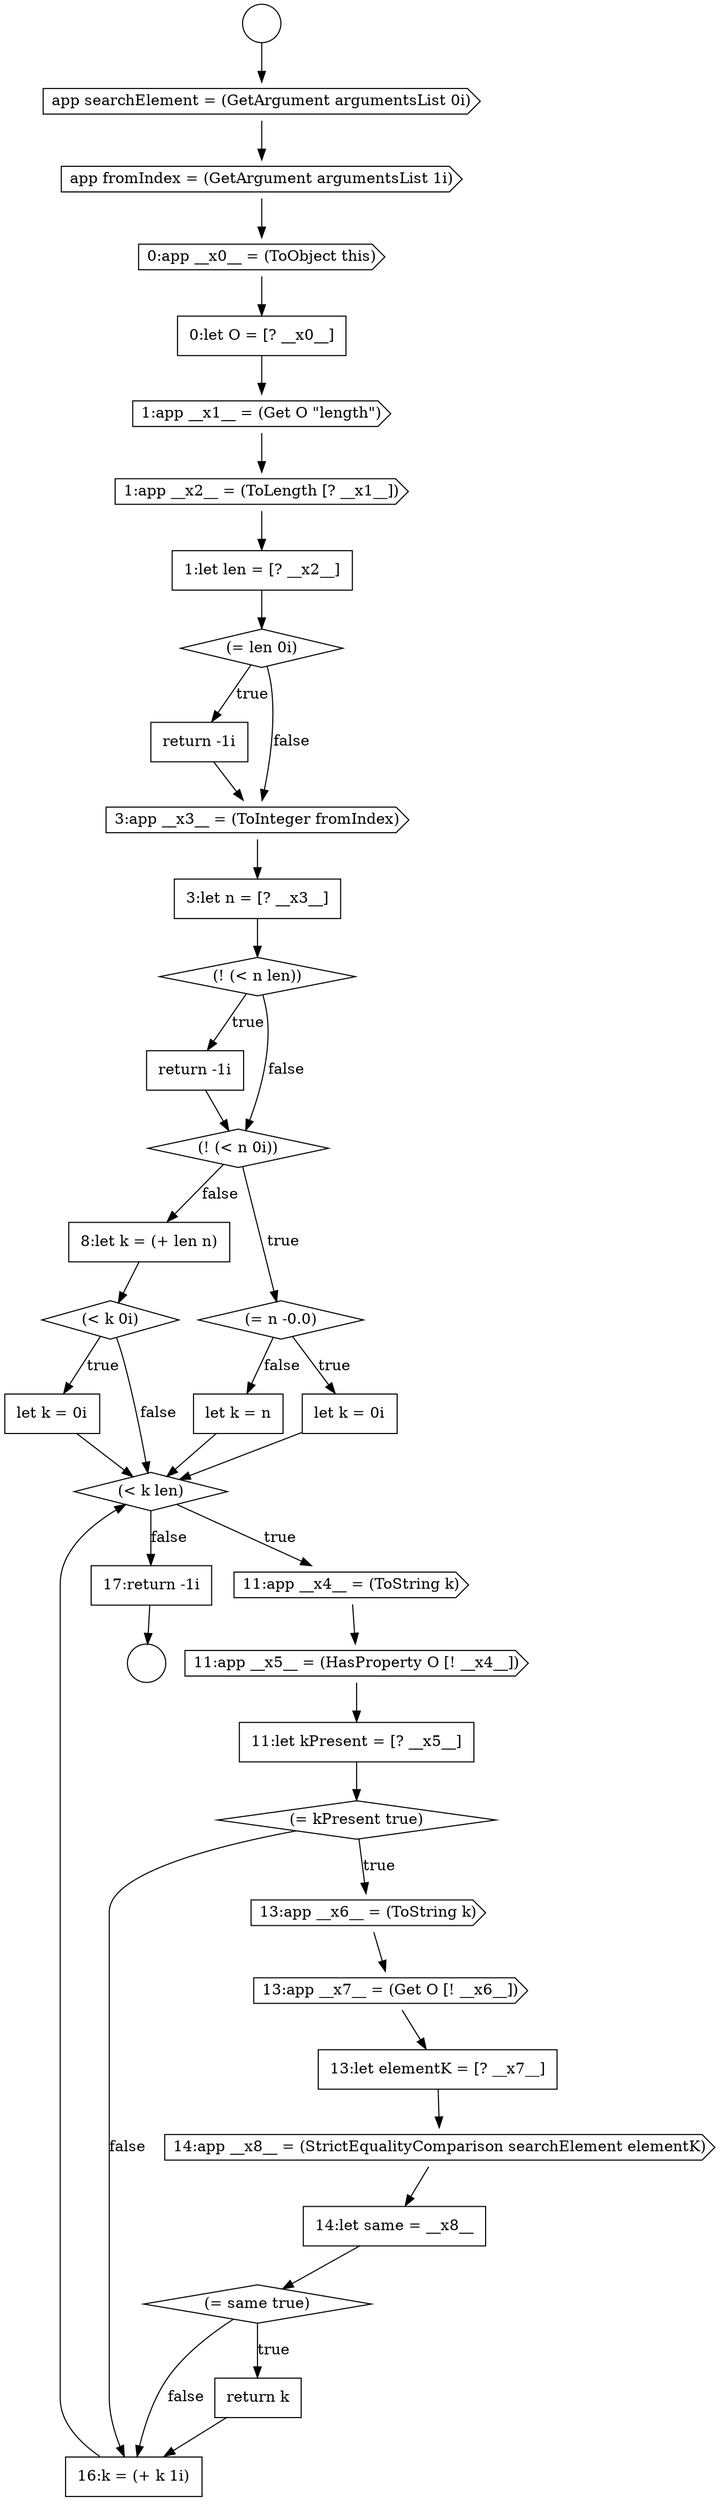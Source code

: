 digraph {
  node14057 [shape=none, margin=0, label=<<font color="black">
    <table border="0" cellborder="1" cellspacing="0" cellpadding="10">
      <tr><td align="left">let k = n</td></tr>
    </table>
  </font>> color="black" fillcolor="white" style=filled]
  node14039 [shape=circle label=" " color="black" fillcolor="white" style=filled]
  node14051 [shape=none, margin=0, label=<<font color="black">
    <table border="0" cellborder="1" cellspacing="0" cellpadding="10">
      <tr><td align="left">3:let n = [? __x3__]</td></tr>
    </table>
  </font>> color="black" fillcolor="white" style=filled]
  node14060 [shape=none, margin=0, label=<<font color="black">
    <table border="0" cellborder="1" cellspacing="0" cellpadding="10">
      <tr><td align="left">let k = 0i</td></tr>
    </table>
  </font>> color="black" fillcolor="white" style=filled]
  node14043 [shape=cds, label=<<font color="black">0:app __x0__ = (ToObject this)</font>> color="black" fillcolor="white" style=filled]
  node14064 [shape=none, margin=0, label=<<font color="black">
    <table border="0" cellborder="1" cellspacing="0" cellpadding="10">
      <tr><td align="left">11:let kPresent = [? __x5__]</td></tr>
    </table>
  </font>> color="black" fillcolor="white" style=filled]
  node14052 [shape=diamond, label=<<font color="black">(! (&lt; n len))</font>> color="black" fillcolor="white" style=filled]
  node14044 [shape=none, margin=0, label=<<font color="black">
    <table border="0" cellborder="1" cellspacing="0" cellpadding="10">
      <tr><td align="left">0:let O = [? __x0__]</td></tr>
    </table>
  </font>> color="black" fillcolor="white" style=filled]
  node14063 [shape=cds, label=<<font color="black">11:app __x5__ = (HasProperty O [! __x4__])</font>> color="black" fillcolor="white" style=filled]
  node14049 [shape=none, margin=0, label=<<font color="black">
    <table border="0" cellborder="1" cellspacing="0" cellpadding="10">
      <tr><td align="left">return -1i</td></tr>
    </table>
  </font>> color="black" fillcolor="white" style=filled]
  node14068 [shape=none, margin=0, label=<<font color="black">
    <table border="0" cellborder="1" cellspacing="0" cellpadding="10">
      <tr><td align="left">13:let elementK = [? __x7__]</td></tr>
    </table>
  </font>> color="black" fillcolor="white" style=filled]
  node14073 [shape=none, margin=0, label=<<font color="black">
    <table border="0" cellborder="1" cellspacing="0" cellpadding="10">
      <tr><td align="left">16:k = (+ k 1i)</td></tr>
    </table>
  </font>> color="black" fillcolor="white" style=filled]
  node14058 [shape=none, margin=0, label=<<font color="black">
    <table border="0" cellborder="1" cellspacing="0" cellpadding="10">
      <tr><td align="left">8:let k = (+ len n)</td></tr>
    </table>
  </font>> color="black" fillcolor="white" style=filled]
  node14050 [shape=cds, label=<<font color="black">3:app __x3__ = (ToInteger fromIndex)</font>> color="black" fillcolor="white" style=filled]
  node14056 [shape=none, margin=0, label=<<font color="black">
    <table border="0" cellborder="1" cellspacing="0" cellpadding="10">
      <tr><td align="left">let k = 0i</td></tr>
    </table>
  </font>> color="black" fillcolor="white" style=filled]
  node14061 [shape=diamond, label=<<font color="black">(&lt; k len)</font>> color="black" fillcolor="white" style=filled]
  node14066 [shape=cds, label=<<font color="black">13:app __x6__ = (ToString k)</font>> color="black" fillcolor="white" style=filled]
  node14071 [shape=diamond, label=<<font color="black">(= same true)</font>> color="black" fillcolor="white" style=filled]
  node14046 [shape=cds, label=<<font color="black">1:app __x2__ = (ToLength [? __x1__])</font>> color="black" fillcolor="white" style=filled]
  node14040 [shape=circle label=" " color="black" fillcolor="white" style=filled]
  node14067 [shape=cds, label=<<font color="black">13:app __x7__ = (Get O [! __x6__])</font>> color="black" fillcolor="white" style=filled]
  node14045 [shape=cds, label=<<font color="black">1:app __x1__ = (Get O &quot;length&quot;)</font>> color="black" fillcolor="white" style=filled]
  node14072 [shape=none, margin=0, label=<<font color="black">
    <table border="0" cellborder="1" cellspacing="0" cellpadding="10">
      <tr><td align="left">return k</td></tr>
    </table>
  </font>> color="black" fillcolor="white" style=filled]
  node14074 [shape=none, margin=0, label=<<font color="black">
    <table border="0" cellborder="1" cellspacing="0" cellpadding="10">
      <tr><td align="left">17:return -1i</td></tr>
    </table>
  </font>> color="black" fillcolor="white" style=filled]
  node14059 [shape=diamond, label=<<font color="black">(&lt; k 0i)</font>> color="black" fillcolor="white" style=filled]
  node14048 [shape=diamond, label=<<font color="black">(= len 0i)</font>> color="black" fillcolor="white" style=filled]
  node14042 [shape=cds, label=<<font color="black">app fromIndex = (GetArgument argumentsList 1i)</font>> color="black" fillcolor="white" style=filled]
  node14053 [shape=none, margin=0, label=<<font color="black">
    <table border="0" cellborder="1" cellspacing="0" cellpadding="10">
      <tr><td align="left">return -1i</td></tr>
    </table>
  </font>> color="black" fillcolor="white" style=filled]
  node14069 [shape=cds, label=<<font color="black">14:app __x8__ = (StrictEqualityComparison searchElement elementK)</font>> color="black" fillcolor="white" style=filled]
  node14041 [shape=cds, label=<<font color="black">app searchElement = (GetArgument argumentsList 0i)</font>> color="black" fillcolor="white" style=filled]
  node14054 [shape=diamond, label=<<font color="black">(! (&lt; n 0i))</font>> color="black" fillcolor="white" style=filled]
  node14047 [shape=none, margin=0, label=<<font color="black">
    <table border="0" cellborder="1" cellspacing="0" cellpadding="10">
      <tr><td align="left">1:let len = [? __x2__]</td></tr>
    </table>
  </font>> color="black" fillcolor="white" style=filled]
  node14065 [shape=diamond, label=<<font color="black">(= kPresent true)</font>> color="black" fillcolor="white" style=filled]
  node14070 [shape=none, margin=0, label=<<font color="black">
    <table border="0" cellborder="1" cellspacing="0" cellpadding="10">
      <tr><td align="left">14:let same = __x8__</td></tr>
    </table>
  </font>> color="black" fillcolor="white" style=filled]
  node14062 [shape=cds, label=<<font color="black">11:app __x4__ = (ToString k)</font>> color="black" fillcolor="white" style=filled]
  node14055 [shape=diamond, label=<<font color="black">(= n -0.0)</font>> color="black" fillcolor="white" style=filled]
  node14048 -> node14049 [label=<<font color="black">true</font>> color="black"]
  node14048 -> node14050 [label=<<font color="black">false</font>> color="black"]
  node14072 -> node14073 [ color="black"]
  node14059 -> node14060 [label=<<font color="black">true</font>> color="black"]
  node14059 -> node14061 [label=<<font color="black">false</font>> color="black"]
  node14047 -> node14048 [ color="black"]
  node14049 -> node14050 [ color="black"]
  node14044 -> node14045 [ color="black"]
  node14045 -> node14046 [ color="black"]
  node14061 -> node14062 [label=<<font color="black">true</font>> color="black"]
  node14061 -> node14074 [label=<<font color="black">false</font>> color="black"]
  node14074 -> node14040 [ color="black"]
  node14069 -> node14070 [ color="black"]
  node14064 -> node14065 [ color="black"]
  node14058 -> node14059 [ color="black"]
  node14041 -> node14042 [ color="black"]
  node14046 -> node14047 [ color="black"]
  node14056 -> node14061 [ color="black"]
  node14042 -> node14043 [ color="black"]
  node14063 -> node14064 [ color="black"]
  node14068 -> node14069 [ color="black"]
  node14066 -> node14067 [ color="black"]
  node14060 -> node14061 [ color="black"]
  node14051 -> node14052 [ color="black"]
  node14039 -> node14041 [ color="black"]
  node14071 -> node14072 [label=<<font color="black">true</font>> color="black"]
  node14071 -> node14073 [label=<<font color="black">false</font>> color="black"]
  node14065 -> node14066 [label=<<font color="black">true</font>> color="black"]
  node14065 -> node14073 [label=<<font color="black">false</font>> color="black"]
  node14070 -> node14071 [ color="black"]
  node14043 -> node14044 [ color="black"]
  node14052 -> node14053 [label=<<font color="black">true</font>> color="black"]
  node14052 -> node14054 [label=<<font color="black">false</font>> color="black"]
  node14057 -> node14061 [ color="black"]
  node14053 -> node14054 [ color="black"]
  node14054 -> node14055 [label=<<font color="black">true</font>> color="black"]
  node14054 -> node14058 [label=<<font color="black">false</font>> color="black"]
  node14055 -> node14056 [label=<<font color="black">true</font>> color="black"]
  node14055 -> node14057 [label=<<font color="black">false</font>> color="black"]
  node14073 -> node14061 [ color="black"]
  node14067 -> node14068 [ color="black"]
  node14050 -> node14051 [ color="black"]
  node14062 -> node14063 [ color="black"]
}
